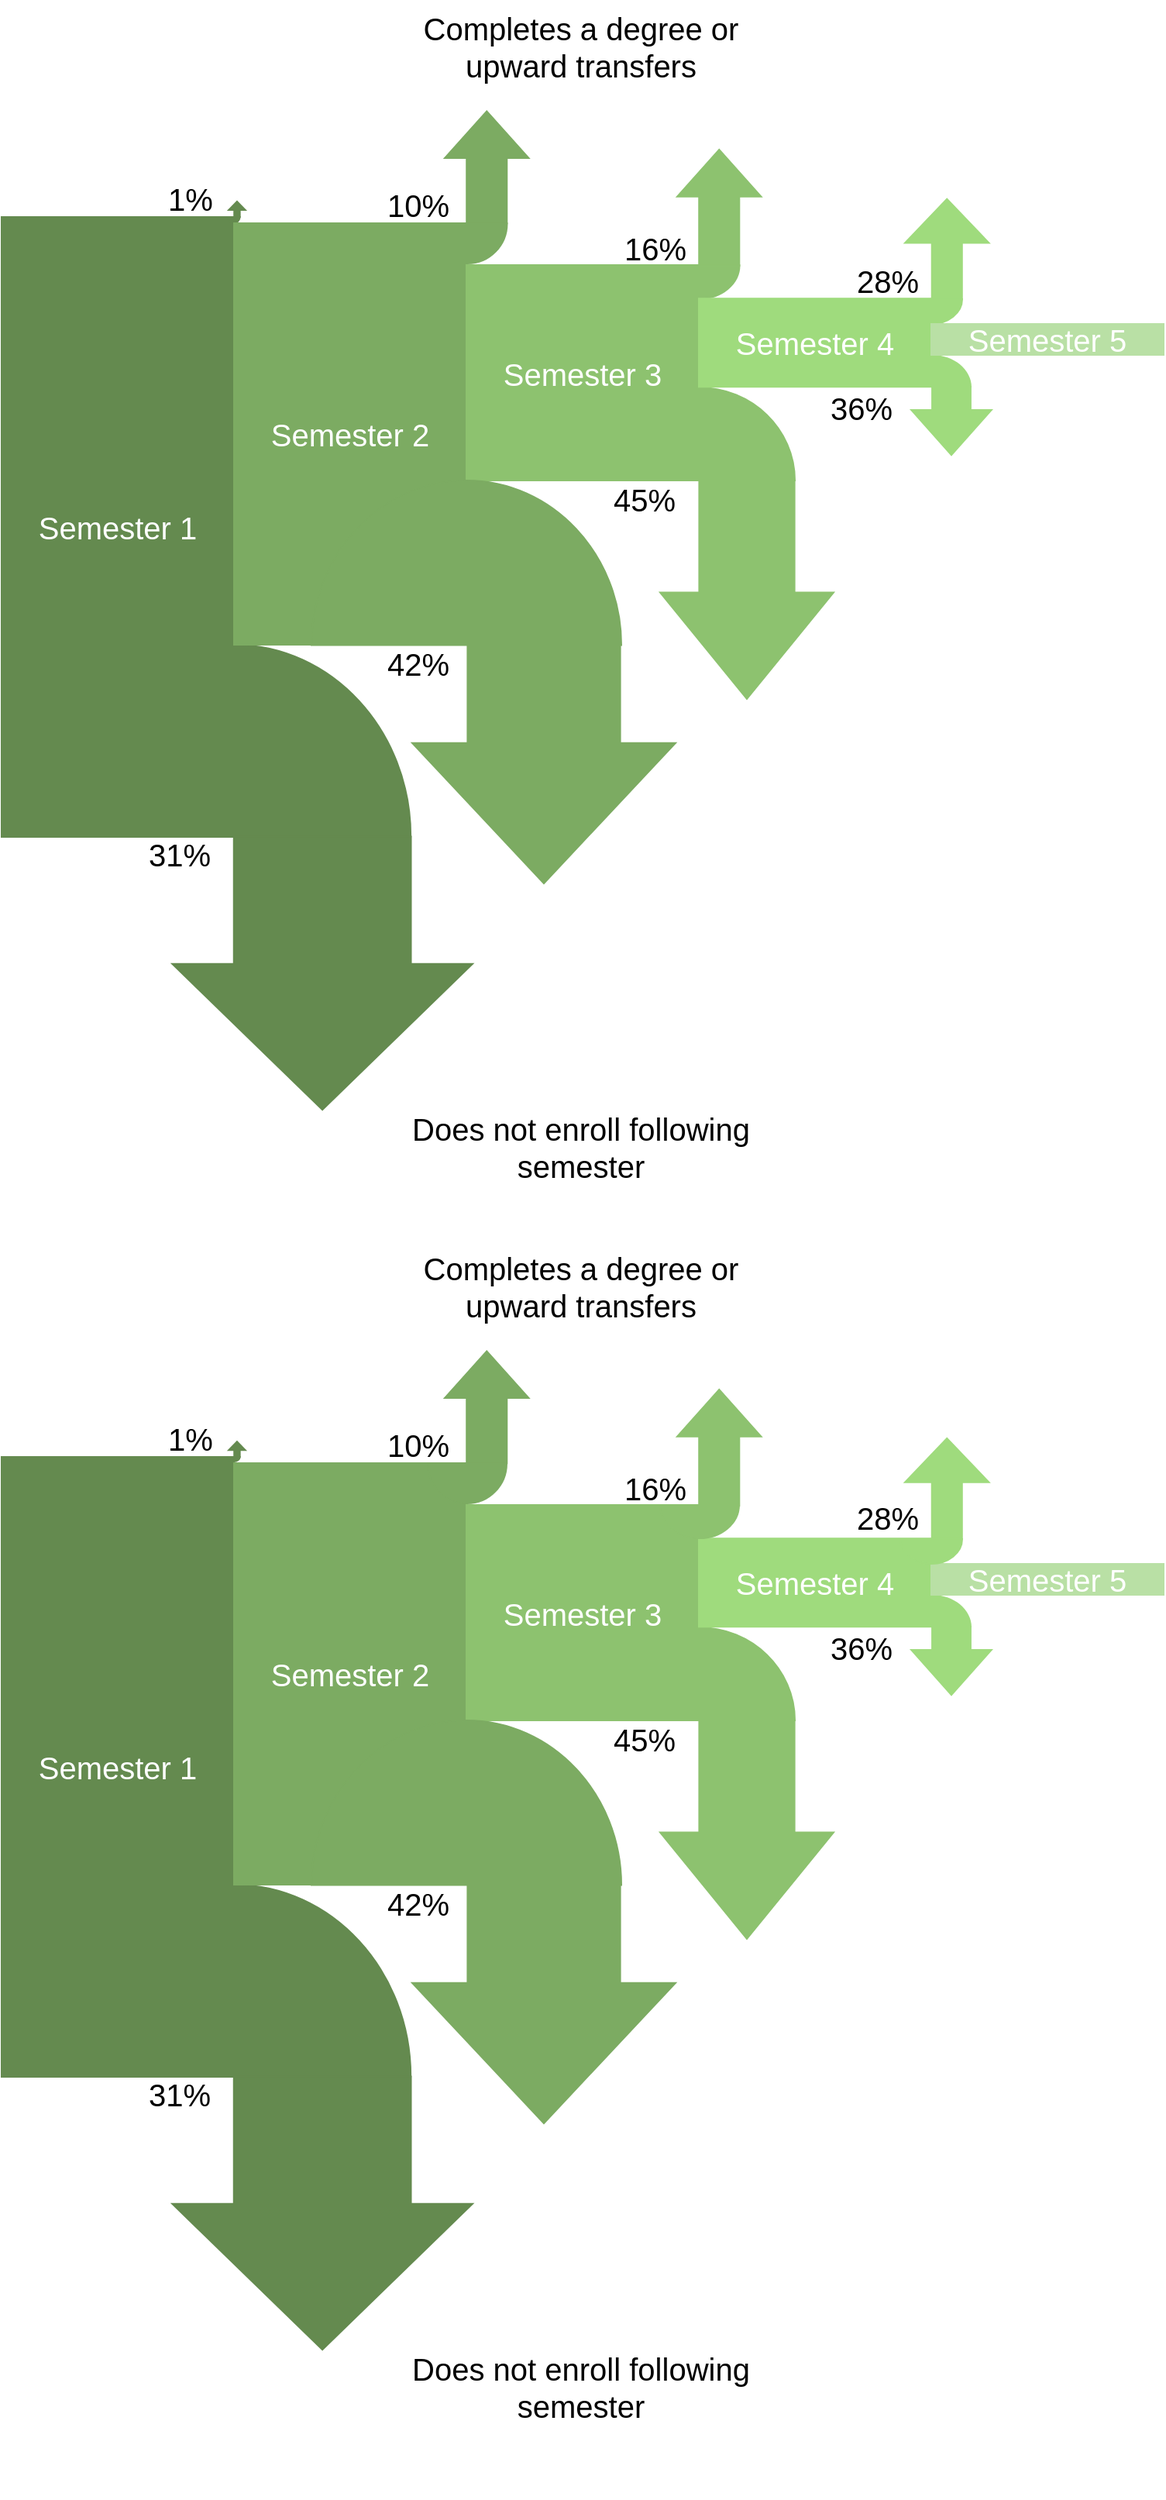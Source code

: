 <mxfile version="20.8.5" type="github">
  <diagram id="3BLNDf7WAw_VyQK-qgkP" name="Page-1">
    <mxGraphModel dx="1122" dy="1862" grid="1" gridSize="10" guides="1" tooltips="1" connect="1" arrows="1" fold="1" page="1" pageScale="1" pageWidth="850" pageHeight="1100" background="#ffffff" math="0" shadow="0">
      <root>
        <mxCell id="0" />
        <mxCell id="1" parent="0" />
        <mxCell id="eU9Ldcz-xGVGo0lGxh9K-101" value="&lt;font color=&quot;#000000&quot;&gt;1%&lt;/font&gt;" style="rounded=0;whiteSpace=wrap;html=1;labelBackgroundColor=none;fillStyle=solid;strokeColor=none;fontSize=20;fontColor=#FFFFFF;fillColor=none;gradientColor=none;container=0;" parent="1" vertex="1">
          <mxGeometry x="177.34" y="96.49" width="70" height="23.51" as="geometry" />
        </mxCell>
        <mxCell id="eU9Ldcz-xGVGo0lGxh9K-55" value="" style="verticalLabelPosition=bottom;verticalAlign=top;html=1;shape=mxgraph.basic.half_circle;flipV=1;rotation=-180;fillColor=#7CAB62;strokeColor=#7CAB62;" parent="1" vertex="1">
          <mxGeometry x="365.255" y="124.087" width="51" height="25.94" as="geometry" />
        </mxCell>
        <mxCell id="eU9Ldcz-xGVGo0lGxh9K-62" value="" style="group" parent="1" vertex="1" connectable="0">
          <mxGeometry x="660" y="120.5" width="67.26" height="68.495" as="geometry" />
        </mxCell>
        <mxCell id="eU9Ldcz-xGVGo0lGxh9K-61" value="" style="verticalLabelPosition=bottom;verticalAlign=top;html=1;shape=mxgraph.basic.half_circle;flipV=1;rotation=-180;fillColor=#9FDB7D;strokeColor=#9FDB7D;" parent="eU9Ldcz-xGVGo0lGxh9K-62" vertex="1">
          <mxGeometry x="10" y="52.495" width="40" height="16" as="geometry" />
        </mxCell>
        <mxCell id="eU9Ldcz-xGVGo0lGxh9K-59" value="" style="group;rotation=-180;flipH=1;" parent="eU9Ldcz-xGVGo0lGxh9K-62" vertex="1" connectable="0">
          <mxGeometry width="67.26" height="52.61" as="geometry" />
        </mxCell>
        <mxCell id="eU9Ldcz-xGVGo0lGxh9K-60" value="" style="html=1;shadow=0;dashed=0;align=center;verticalAlign=middle;shape=mxgraph.arrows2.arrow;dy=0.64;dx=28.37;direction=south;notch=0;rotation=-180;fillColor=#9FDB7D;strokeColor=#9FDB7D;" parent="eU9Ldcz-xGVGo0lGxh9K-59" vertex="1">
          <mxGeometry x="13" y="-12.13" width="54.26" height="64.74" as="geometry" />
        </mxCell>
        <mxCell id="eU9Ldcz-xGVGo0lGxh9K-106" value="&lt;font color=&quot;#000000&quot;&gt;28%&lt;/font&gt;" style="rounded=0;whiteSpace=wrap;html=1;labelBackgroundColor=none;fillStyle=solid;strokeColor=none;fontSize=20;fontColor=#FFFFFF;fillColor=none;gradientColor=none;" parent="eU9Ldcz-xGVGo0lGxh9K-59" vertex="1">
          <mxGeometry x="-33" y="28.6" width="70" height="23.51" as="geometry" />
        </mxCell>
        <mxCell id="eU9Ldcz-xGVGo0lGxh9K-40" value="" style="group" parent="1" vertex="1" connectable="0">
          <mxGeometry x="665" y="209" width="65.255" height="66.383" as="geometry" />
        </mxCell>
        <mxCell id="eU9Ldcz-xGVGo0lGxh9K-38" value="" style="html=1;shadow=0;dashed=0;align=center;verticalAlign=middle;shape=mxgraph.arrows2.arrow;dy=0.52;dx=30.37;direction=south;notch=0;fillColor=#9FDB7D;strokeColor=none;" parent="eU9Ldcz-xGVGo0lGxh9K-40" vertex="1">
          <mxGeometry x="11" y="20" width="54" height="45.383" as="geometry" />
        </mxCell>
        <mxCell id="eU9Ldcz-xGVGo0lGxh9K-37" value="" style="verticalLabelPosition=bottom;verticalAlign=top;html=1;shape=mxgraph.basic.half_circle;flipV=1;fillColor=#9FDB7D;strokeColor=none;" parent="eU9Ldcz-xGVGo0lGxh9K-40" vertex="1">
          <mxGeometry width="51" height="21" as="geometry" />
        </mxCell>
        <mxCell id="eU9Ldcz-xGVGo0lGxh9K-36" value="" style="group" parent="1" vertex="1" connectable="0">
          <mxGeometry x="650" y="210" width="97" height="66" as="geometry" />
        </mxCell>
        <mxCell id="eU9Ldcz-xGVGo0lGxh9K-33" value="" style="group" parent="1" vertex="1" connectable="0">
          <mxGeometry x="482" y="230" width="160" height="220" as="geometry" />
        </mxCell>
        <mxCell id="eU9Ldcz-xGVGo0lGxh9K-34" value="" style="verticalLabelPosition=bottom;verticalAlign=top;html=1;shape=mxgraph.basic.half_circle;flipV=1;fillColor=#8DC26F;strokeColor=#8DC26F;" parent="eU9Ldcz-xGVGo0lGxh9K-33" vertex="1">
          <mxGeometry x="-4" width="124" height="60" as="geometry" />
        </mxCell>
        <mxCell id="eU9Ldcz-xGVGo0lGxh9K-35" value="" style="html=1;shadow=0;dashed=0;align=center;verticalAlign=middle;shape=mxgraph.arrows2.arrow;dy=0.45;dx=68.71;direction=south;notch=0;fillColor=#8DC26F;strokeColor=#8DC26F;" parent="eU9Ldcz-xGVGo0lGxh9K-33" vertex="1">
          <mxGeometry x="33" y="60" width="112" height="141" as="geometry" />
        </mxCell>
        <mxCell id="eU9Ldcz-xGVGo0lGxh9K-109" value="&lt;font color=&quot;#000000&quot;&gt;45%&lt;/font&gt;" style="rounded=0;whiteSpace=wrap;html=1;labelBackgroundColor=none;fillStyle=solid;strokeColor=none;fontSize=20;fontColor=#FFFFFF;fillColor=none;gradientColor=none;" parent="eU9Ldcz-xGVGo0lGxh9K-33" vertex="1">
          <mxGeometry x="-12" y="60" width="70" height="23.51" as="geometry" />
        </mxCell>
        <mxCell id="eU9Ldcz-xGVGo0lGxh9K-30" value="" style="group" parent="1" vertex="1" connectable="0">
          <mxGeometry x="126" y="396" width="274" height="396" as="geometry" />
        </mxCell>
        <mxCell id="eU9Ldcz-xGVGo0lGxh9K-31" value="" style="verticalLabelPosition=bottom;verticalAlign=top;html=1;shape=mxgraph.basic.half_circle;flipV=1;fillColor=#648A4F;strokeColor=#648A4F;" parent="eU9Ldcz-xGVGo0lGxh9K-30" vertex="1">
          <mxGeometry width="228.085" height="123.707" as="geometry" />
        </mxCell>
        <mxCell id="eU9Ldcz-xGVGo0lGxh9K-32" value="" style="html=1;shadow=0;dashed=0;align=center;verticalAlign=middle;shape=mxgraph.arrows2.arrow;dy=0.41;dx=94.12;direction=south;notch=0;fillColor=#648A4F;strokeColor=#648A4F;" parent="eU9Ldcz-xGVGo0lGxh9K-30" vertex="1">
          <mxGeometry x="74.13" y="123.7" width="193.87" height="176.3" as="geometry" />
        </mxCell>
        <mxCell id="eU9Ldcz-xGVGo0lGxh9K-107" value="&lt;font color=&quot;#000000&quot;&gt;31%&lt;/font&gt;" style="rounded=0;whiteSpace=wrap;html=1;labelBackgroundColor=none;fillStyle=solid;strokeColor=none;fontSize=20;fontColor=#FFFFFF;fillColor=none;gradientColor=none;" parent="eU9Ldcz-xGVGo0lGxh9K-30" vertex="1">
          <mxGeometry x="44" y="123.7" width="70" height="23.51" as="geometry" />
        </mxCell>
        <mxCell id="eU9Ldcz-xGVGo0lGxh9K-108" value="&lt;font color=&quot;#000000&quot;&gt;42%&lt;/font&gt;" style="rounded=0;whiteSpace=wrap;html=1;labelBackgroundColor=none;fillStyle=solid;strokeColor=none;fontSize=20;fontColor=#FFFFFF;fillColor=none;gradientColor=none;" parent="eU9Ldcz-xGVGo0lGxh9K-30" vertex="1">
          <mxGeometry x="198" width="70" height="23.51" as="geometry" />
        </mxCell>
        <mxCell id="eU9Ldcz-xGVGo0lGxh9K-87" value="" style="html=1;shadow=0;dashed=0;align=center;verticalAlign=middle;shape=mxgraph.arrows2.arrow;dy=0.52;dx=30.37;direction=south;notch=0;rotation=-180;fillColor=#7CAB62;strokeColor=#7CAB62;" parent="1" vertex="1">
          <mxGeometry x="376" y="51.69" width="54.26" height="72.4" as="geometry" />
        </mxCell>
        <mxCell id="eU9Ldcz-xGVGo0lGxh9K-57" value="" style="html=1;shadow=0;dashed=0;align=center;verticalAlign=middle;shape=mxgraph.arrows2.arrow;dy=0.52;dx=30.37;direction=south;notch=0;rotation=-180;fillColor=#8DC26F;strokeColor=#8DC26F;" parent="1" vertex="1">
          <mxGeometry x="526" y="76.49" width="54.26" height="75" as="geometry" />
        </mxCell>
        <mxCell id="eU9Ldcz-xGVGo0lGxh9K-58" value="" style="verticalLabelPosition=bottom;verticalAlign=top;html=1;shape=mxgraph.basic.half_circle;flipV=1;rotation=-180;fillColor=#8DC26F;strokeColor=#8DC26F;" parent="1" vertex="1">
          <mxGeometry x="515.255" y="151.096" width="51" height="21.512" as="geometry" />
        </mxCell>
        <mxCell id="eU9Ldcz-xGVGo0lGxh9K-93" value="&lt;font style=&quot;font-size: 20px;&quot; color=&quot;#ffffff&quot;&gt;Semester 1&lt;/font&gt;" style="rounded=0;whiteSpace=wrap;html=1;labelBackgroundColor=none;fillStyle=solid;strokeColor=#648A4F;fillColor=#648A4F;gradientColor=none;" parent="1" vertex="1">
          <mxGeometry x="90" y="120" width="150" height="400" as="geometry" />
        </mxCell>
        <mxCell id="eU9Ldcz-xGVGo0lGxh9K-51" value="" style="shape=singleArrow;direction=south;whiteSpace=wrap;html=1;arrowWidth=0.344;arrowSize=0.55;rotation=-180;fillColor=#648A4F;strokeColor=#648A4F;" parent="1" vertex="1">
          <mxGeometry x="236.59" y="110" width="10.75" height="10" as="geometry" />
        </mxCell>
        <mxCell id="eU9Ldcz-xGVGo0lGxh9K-50" value="" style="verticalLabelPosition=bottom;verticalAlign=top;html=1;shape=mxgraph.basic.half_circle;flipV=1;rotation=-180;fillColor=#648A4F;strokeColor=#648A4F;" parent="1" vertex="1">
          <mxGeometry x="236" y="120" width="7.815" height="4" as="geometry" />
        </mxCell>
        <mxCell id="eU9Ldcz-xGVGo0lGxh9K-94" value="&lt;font style=&quot;font-size: 20px;&quot; color=&quot;#ffffff&quot;&gt;Semester 2&lt;/font&gt;" style="rounded=0;whiteSpace=wrap;html=1;labelBackgroundColor=none;fillStyle=solid;strokeColor=#7CAB62;fillColor=#7CAB62;gradientColor=none;" parent="1" vertex="1">
          <mxGeometry x="240" y="124" width="150" height="272" as="geometry" />
        </mxCell>
        <mxCell id="eU9Ldcz-xGVGo0lGxh9K-95" value="&lt;font style=&quot;font-size: 20px;&quot; color=&quot;#ffffff&quot;&gt;Semester 3&lt;/font&gt;" style="rounded=0;whiteSpace=wrap;html=1;labelBackgroundColor=none;fillStyle=solid;strokeColor=#8DC26F;fillColor=#8DC26F;gradientColor=none;" parent="1" vertex="1">
          <mxGeometry x="390" y="151" width="150" height="139" as="geometry" />
        </mxCell>
        <mxCell id="eU9Ldcz-xGVGo0lGxh9K-24" value="" style="verticalLabelPosition=bottom;verticalAlign=top;html=1;shape=mxgraph.basic.half_circle;flipV=1;strokeColor=#7CAB62;fillColor=#7CAB62;" parent="1" vertex="1">
          <mxGeometry x="290" y="290" width="200" height="106.22" as="geometry" />
        </mxCell>
        <mxCell id="eU9Ldcz-xGVGo0lGxh9K-25" value="" style="html=1;shadow=0;dashed=0;align=center;verticalAlign=middle;shape=mxgraph.arrows2.arrow;dy=0.42;dx=90.63;direction=south;notch=0;strokeColor=#7CAB62;fillColor=#7CAB62;" parent="1" vertex="1">
          <mxGeometry x="355" y="396.22" width="170" height="153.78" as="geometry" />
        </mxCell>
        <mxCell id="eU9Ldcz-xGVGo0lGxh9K-96" value="&lt;font style=&quot;font-size: 20px;&quot; color=&quot;#ffffff&quot;&gt;Semester 4&lt;/font&gt;" style="rounded=0;whiteSpace=wrap;html=1;labelBackgroundColor=none;fillStyle=solid;strokeColor=#9FDB7D;fillColor=#9FDB7D;gradientColor=none;" parent="1" vertex="1">
          <mxGeometry x="540" y="172.61" width="150" height="57" as="geometry" />
        </mxCell>
        <mxCell id="eU9Ldcz-xGVGo0lGxh9K-97" value="&lt;font style=&quot;font-size: 20px;&quot; color=&quot;#ffffff&quot;&gt;Semester 5&lt;/font&gt;" style="rounded=0;whiteSpace=wrap;html=1;labelBackgroundColor=none;fillStyle=solid;strokeColor=#B9E0A5;fillColor=#B9E0A5;gradientColor=none;" parent="1" vertex="1">
          <mxGeometry x="690" y="189" width="150" height="20" as="geometry" />
        </mxCell>
        <mxCell id="eU9Ldcz-xGVGo0lGxh9K-99" value="&lt;font color=&quot;#000000&quot;&gt;Does not enroll following semester&lt;/font&gt;" style="rounded=0;whiteSpace=wrap;html=1;labelBackgroundColor=none;fillStyle=solid;strokeColor=none;fontSize=20;fontColor=#FFFFFF;fillColor=none;gradientColor=none;" parent="1" vertex="1">
          <mxGeometry x="346.52" y="690" width="233.74" height="60" as="geometry" />
        </mxCell>
        <mxCell id="eU9Ldcz-xGVGo0lGxh9K-100" value="&lt;font color=&quot;#000000&quot;&gt;Completes a degree or upward transfers&lt;/font&gt;" style="rounded=0;whiteSpace=wrap;html=1;labelBackgroundColor=none;fillStyle=solid;strokeColor=none;fontSize=20;fontColor=#FFFFFF;fillColor=none;gradientColor=none;" parent="1" vertex="1">
          <mxGeometry x="346.52" y="-20" width="233.74" height="60" as="geometry" />
        </mxCell>
        <mxCell id="eU9Ldcz-xGVGo0lGxh9K-102" value="&lt;font color=&quot;#000000&quot;&gt;10%&lt;/font&gt;" style="rounded=0;whiteSpace=wrap;html=1;labelBackgroundColor=none;fillStyle=solid;strokeColor=none;fontSize=20;fontColor=#FFFFFF;fillColor=none;gradientColor=none;" parent="1" vertex="1">
          <mxGeometry x="324" y="100.49" width="70" height="23.51" as="geometry" />
        </mxCell>
        <mxCell id="eU9Ldcz-xGVGo0lGxh9K-103" value="&lt;font color=&quot;#000000&quot;&gt;16%&lt;/font&gt;" style="rounded=0;whiteSpace=wrap;html=1;labelBackgroundColor=none;fillStyle=solid;strokeColor=none;fontSize=20;fontColor=#FFFFFF;fillColor=none;gradientColor=none;" parent="1" vertex="1">
          <mxGeometry x="477" y="127.98" width="70" height="23.51" as="geometry" />
        </mxCell>
        <mxCell id="eU9Ldcz-xGVGo0lGxh9K-110" value="&lt;font color=&quot;#000000&quot;&gt;36%&lt;/font&gt;" style="rounded=0;whiteSpace=wrap;html=1;labelBackgroundColor=none;fillStyle=solid;strokeColor=none;fontSize=20;fontColor=#FFFFFF;fillColor=none;gradientColor=none;" parent="1" vertex="1">
          <mxGeometry x="610" y="231.25" width="70" height="23.51" as="geometry" />
        </mxCell>
        <mxCell id="fxDB6JZg9kAw3pCAnRjl-29" value="" style="group" vertex="1" connectable="0" parent="1">
          <mxGeometry x="90" y="780" width="750" height="812" as="geometry" />
        </mxCell>
        <mxCell id="fxDB6JZg9kAw3pCAnRjl-3" value="" style="group" vertex="1" connectable="0" parent="fxDB6JZg9kAw3pCAnRjl-29">
          <mxGeometry x="575" y="229" width="65.255" height="66.383" as="geometry" />
        </mxCell>
        <mxCell id="fxDB6JZg9kAw3pCAnRjl-4" value="" style="html=1;shadow=0;dashed=0;align=center;verticalAlign=middle;shape=mxgraph.arrows2.arrow;dy=0.52;dx=30.37;direction=south;notch=0;fillColor=#9FDB7D;strokeColor=none;" vertex="1" parent="fxDB6JZg9kAw3pCAnRjl-3">
          <mxGeometry x="11" y="20" width="54" height="45.383" as="geometry" />
        </mxCell>
        <mxCell id="fxDB6JZg9kAw3pCAnRjl-5" value="" style="verticalLabelPosition=bottom;verticalAlign=top;html=1;shape=mxgraph.basic.half_circle;flipV=1;fillColor=#9FDB7D;strokeColor=none;" vertex="1" parent="fxDB6JZg9kAw3pCAnRjl-3">
          <mxGeometry width="51" height="21" as="geometry" />
        </mxCell>
        <mxCell id="fxDB6JZg9kAw3pCAnRjl-6" value="" style="verticalLabelPosition=bottom;verticalAlign=top;html=1;shape=mxgraph.basic.half_circle;flipV=1;fillColor=#8DC26F;strokeColor=#8DC26F;" vertex="1" parent="fxDB6JZg9kAw3pCAnRjl-29">
          <mxGeometry x="388" y="250" width="124" height="60" as="geometry" />
        </mxCell>
        <mxCell id="fxDB6JZg9kAw3pCAnRjl-7" value="" style="html=1;shadow=0;dashed=0;align=center;verticalAlign=middle;shape=mxgraph.arrows2.arrow;dy=0.45;dx=68.71;direction=south;notch=0;fillColor=#8DC26F;strokeColor=#8DC26F;" vertex="1" parent="fxDB6JZg9kAw3pCAnRjl-29">
          <mxGeometry x="425" y="310" width="112" height="141" as="geometry" />
        </mxCell>
        <mxCell id="fxDB6JZg9kAw3pCAnRjl-8" value="&lt;font color=&quot;#000000&quot;&gt;45%&lt;/font&gt;" style="rounded=0;whiteSpace=wrap;html=1;labelBackgroundColor=none;fillStyle=solid;strokeColor=none;fontSize=20;fontColor=#FFFFFF;fillColor=none;gradientColor=none;" vertex="1" parent="fxDB6JZg9kAw3pCAnRjl-29">
          <mxGeometry x="380" y="310" width="70" height="23.51" as="geometry" />
        </mxCell>
        <mxCell id="fxDB6JZg9kAw3pCAnRjl-9" value="" style="group" vertex="1" connectable="0" parent="fxDB6JZg9kAw3pCAnRjl-29">
          <mxGeometry x="36" y="416" width="274" height="396" as="geometry" />
        </mxCell>
        <mxCell id="fxDB6JZg9kAw3pCAnRjl-10" value="" style="verticalLabelPosition=bottom;verticalAlign=top;html=1;shape=mxgraph.basic.half_circle;flipV=1;fillColor=#648A4F;strokeColor=#648A4F;" vertex="1" parent="fxDB6JZg9kAw3pCAnRjl-9">
          <mxGeometry width="228.085" height="123.707" as="geometry" />
        </mxCell>
        <mxCell id="fxDB6JZg9kAw3pCAnRjl-11" value="" style="html=1;shadow=0;dashed=0;align=center;verticalAlign=middle;shape=mxgraph.arrows2.arrow;dy=0.41;dx=94.12;direction=south;notch=0;fillColor=#648A4F;strokeColor=#648A4F;" vertex="1" parent="fxDB6JZg9kAw3pCAnRjl-9">
          <mxGeometry x="74.13" y="123.7" width="193.87" height="176.3" as="geometry" />
        </mxCell>
        <mxCell id="fxDB6JZg9kAw3pCAnRjl-12" value="&lt;font color=&quot;#000000&quot;&gt;31%&lt;/font&gt;" style="rounded=0;whiteSpace=wrap;html=1;labelBackgroundColor=none;fillStyle=solid;strokeColor=none;fontSize=20;fontColor=#FFFFFF;fillColor=none;gradientColor=none;" vertex="1" parent="fxDB6JZg9kAw3pCAnRjl-9">
          <mxGeometry x="44" y="123.7" width="70" height="23.51" as="geometry" />
        </mxCell>
        <mxCell id="fxDB6JZg9kAw3pCAnRjl-13" value="&lt;font color=&quot;#000000&quot;&gt;42%&lt;/font&gt;" style="rounded=0;whiteSpace=wrap;html=1;labelBackgroundColor=none;fillStyle=solid;strokeColor=none;fontSize=20;fontColor=#FFFFFF;fillColor=none;gradientColor=none;" vertex="1" parent="fxDB6JZg9kAw3pCAnRjl-9">
          <mxGeometry x="198" width="70" height="23.51" as="geometry" />
        </mxCell>
        <mxCell id="fxDB6JZg9kAw3pCAnRjl-14" value="" style="html=1;shadow=0;dashed=0;align=center;verticalAlign=middle;shape=mxgraph.arrows2.arrow;dy=0.52;dx=30.37;direction=south;notch=0;rotation=-180;fillColor=#7CAB62;strokeColor=#7CAB62;" vertex="1" parent="fxDB6JZg9kAw3pCAnRjl-29">
          <mxGeometry x="286" y="71.69" width="54.26" height="72.4" as="geometry" />
        </mxCell>
        <mxCell id="fxDB6JZg9kAw3pCAnRjl-15" value="" style="html=1;shadow=0;dashed=0;align=center;verticalAlign=middle;shape=mxgraph.arrows2.arrow;dy=0.52;dx=30.37;direction=south;notch=0;rotation=-180;fillColor=#8DC26F;strokeColor=#8DC26F;" vertex="1" parent="fxDB6JZg9kAw3pCAnRjl-29">
          <mxGeometry x="436" y="96.49" width="54.26" height="75" as="geometry" />
        </mxCell>
        <mxCell id="fxDB6JZg9kAw3pCAnRjl-16" value="&lt;font style=&quot;font-size: 20px;&quot; color=&quot;#ffffff&quot;&gt;Semester 1&lt;/font&gt;" style="rounded=0;whiteSpace=wrap;html=1;labelBackgroundColor=none;fillStyle=solid;strokeColor=#648A4F;fillColor=#648A4F;gradientColor=none;" vertex="1" parent="fxDB6JZg9kAw3pCAnRjl-29">
          <mxGeometry y="140" width="150" height="400" as="geometry" />
        </mxCell>
        <mxCell id="fxDB6JZg9kAw3pCAnRjl-17" value="&lt;font style=&quot;font-size: 20px;&quot; color=&quot;#ffffff&quot;&gt;Semester 2&lt;/font&gt;" style="rounded=0;whiteSpace=wrap;html=1;labelBackgroundColor=none;fillStyle=solid;strokeColor=#7CAB62;fillColor=#7CAB62;gradientColor=none;" vertex="1" parent="fxDB6JZg9kAw3pCAnRjl-29">
          <mxGeometry x="150" y="144" width="150" height="272" as="geometry" />
        </mxCell>
        <mxCell id="fxDB6JZg9kAw3pCAnRjl-18" value="&lt;font style=&quot;font-size: 20px;&quot; color=&quot;#ffffff&quot;&gt;Semester 3&lt;/font&gt;" style="rounded=0;whiteSpace=wrap;html=1;labelBackgroundColor=none;fillStyle=solid;strokeColor=#8DC26F;fillColor=#8DC26F;gradientColor=none;" vertex="1" parent="fxDB6JZg9kAw3pCAnRjl-29">
          <mxGeometry x="300" y="171" width="150" height="139" as="geometry" />
        </mxCell>
        <mxCell id="fxDB6JZg9kAw3pCAnRjl-19" value="" style="verticalLabelPosition=bottom;verticalAlign=top;html=1;shape=mxgraph.basic.half_circle;flipV=1;strokeColor=#7CAB62;fillColor=#7CAB62;" vertex="1" parent="fxDB6JZg9kAw3pCAnRjl-29">
          <mxGeometry x="200" y="310" width="200" height="106.22" as="geometry" />
        </mxCell>
        <mxCell id="fxDB6JZg9kAw3pCAnRjl-20" value="" style="html=1;shadow=0;dashed=0;align=center;verticalAlign=middle;shape=mxgraph.arrows2.arrow;dy=0.42;dx=90.63;direction=south;notch=0;strokeColor=#7CAB62;fillColor=#7CAB62;" vertex="1" parent="fxDB6JZg9kAw3pCAnRjl-29">
          <mxGeometry x="265" y="416.22" width="170" height="153.78" as="geometry" />
        </mxCell>
        <mxCell id="fxDB6JZg9kAw3pCAnRjl-21" value="&lt;font style=&quot;font-size: 20px;&quot; color=&quot;#ffffff&quot;&gt;Semester 4&lt;/font&gt;" style="rounded=0;whiteSpace=wrap;html=1;labelBackgroundColor=none;fillStyle=solid;strokeColor=#9FDB7D;fillColor=#9FDB7D;gradientColor=none;" vertex="1" parent="fxDB6JZg9kAw3pCAnRjl-29">
          <mxGeometry x="450" y="192.61" width="150" height="57" as="geometry" />
        </mxCell>
        <mxCell id="fxDB6JZg9kAw3pCAnRjl-22" value="&lt;font style=&quot;font-size: 20px;&quot; color=&quot;#ffffff&quot;&gt;Semester 5&lt;/font&gt;" style="rounded=0;whiteSpace=wrap;html=1;labelBackgroundColor=none;fillStyle=solid;strokeColor=#B9E0A5;fillColor=#B9E0A5;gradientColor=none;" vertex="1" parent="fxDB6JZg9kAw3pCAnRjl-29">
          <mxGeometry x="600" y="209" width="150" height="20" as="geometry" />
        </mxCell>
        <mxCell id="fxDB6JZg9kAw3pCAnRjl-23" value="&lt;font color=&quot;#000000&quot;&gt;Does not enroll following semester&lt;/font&gt;" style="rounded=0;whiteSpace=wrap;html=1;labelBackgroundColor=none;fillStyle=solid;strokeColor=none;fontSize=20;fontColor=#FFFFFF;fillColor=none;gradientColor=none;" vertex="1" parent="fxDB6JZg9kAw3pCAnRjl-29">
          <mxGeometry x="256.52" y="710" width="233.74" height="60" as="geometry" />
        </mxCell>
        <mxCell id="fxDB6JZg9kAw3pCAnRjl-24" value="&lt;font color=&quot;#000000&quot;&gt;Completes a degree or upward transfers&lt;/font&gt;" style="rounded=0;whiteSpace=wrap;html=1;labelBackgroundColor=none;fillStyle=solid;strokeColor=none;fontSize=20;fontColor=#FFFFFF;fillColor=none;gradientColor=none;" vertex="1" parent="fxDB6JZg9kAw3pCAnRjl-29">
          <mxGeometry x="256.52" width="233.74" height="60" as="geometry" />
        </mxCell>
        <mxCell id="fxDB6JZg9kAw3pCAnRjl-25" value="&lt;font color=&quot;#000000&quot;&gt;1%&lt;/font&gt;" style="rounded=0;whiteSpace=wrap;html=1;labelBackgroundColor=none;fillStyle=solid;strokeColor=none;fontSize=20;fontColor=#FFFFFF;fillColor=none;gradientColor=none;" vertex="1" parent="fxDB6JZg9kAw3pCAnRjl-29">
          <mxGeometry x="87.34" y="116.49" width="70" height="23.51" as="geometry" />
        </mxCell>
        <mxCell id="fxDB6JZg9kAw3pCAnRjl-26" value="&lt;font color=&quot;#000000&quot;&gt;10%&lt;/font&gt;" style="rounded=0;whiteSpace=wrap;html=1;labelBackgroundColor=none;fillStyle=solid;strokeColor=none;fontSize=20;fontColor=#FFFFFF;fillColor=none;gradientColor=none;" vertex="1" parent="fxDB6JZg9kAw3pCAnRjl-29">
          <mxGeometry x="234" y="120.49" width="70" height="23.51" as="geometry" />
        </mxCell>
        <mxCell id="fxDB6JZg9kAw3pCAnRjl-27" value="&lt;font color=&quot;#000000&quot;&gt;16%&lt;/font&gt;" style="rounded=0;whiteSpace=wrap;html=1;labelBackgroundColor=none;fillStyle=solid;strokeColor=none;fontSize=20;fontColor=#FFFFFF;fillColor=none;gradientColor=none;" vertex="1" parent="fxDB6JZg9kAw3pCAnRjl-29">
          <mxGeometry x="387" y="147.98" width="70" height="23.51" as="geometry" />
        </mxCell>
        <mxCell id="fxDB6JZg9kAw3pCAnRjl-28" value="&lt;font color=&quot;#000000&quot;&gt;36%&lt;/font&gt;" style="rounded=0;whiteSpace=wrap;html=1;labelBackgroundColor=none;fillStyle=solid;strokeColor=none;fontSize=20;fontColor=#FFFFFF;fillColor=none;gradientColor=none;" vertex="1" parent="fxDB6JZg9kAw3pCAnRjl-29">
          <mxGeometry x="520" y="251.25" width="70" height="23.51" as="geometry" />
        </mxCell>
        <mxCell id="fxDB6JZg9kAw3pCAnRjl-30" value="" style="verticalLabelPosition=bottom;verticalAlign=top;html=1;shape=mxgraph.basic.half_circle;flipV=1;rotation=-180;fillColor=#7CAB62;strokeColor=#7CAB62;" vertex="1" parent="fxDB6JZg9kAw3pCAnRjl-29">
          <mxGeometry x="275" y="144.087" width="51" height="25.94" as="geometry" />
        </mxCell>
        <mxCell id="fxDB6JZg9kAw3pCAnRjl-31" value="" style="verticalLabelPosition=bottom;verticalAlign=top;html=1;shape=mxgraph.basic.half_circle;flipV=1;rotation=-180;fillColor=#8DC26F;strokeColor=#8DC26F;" vertex="1" parent="fxDB6JZg9kAw3pCAnRjl-29">
          <mxGeometry x="424.995" y="171" width="51" height="21.512" as="geometry" />
        </mxCell>
        <mxCell id="fxDB6JZg9kAw3pCAnRjl-39" value="" style="group" vertex="1" connectable="0" parent="fxDB6JZg9kAw3pCAnRjl-29">
          <mxGeometry x="570" y="139" width="67.26" height="68.495" as="geometry" />
        </mxCell>
        <mxCell id="fxDB6JZg9kAw3pCAnRjl-40" value="" style="verticalLabelPosition=bottom;verticalAlign=top;html=1;shape=mxgraph.basic.half_circle;flipV=1;rotation=-180;fillColor=#9FDB7D;strokeColor=#9FDB7D;" vertex="1" parent="fxDB6JZg9kAw3pCAnRjl-39">
          <mxGeometry x="10" y="54" width="40" height="16" as="geometry" />
        </mxCell>
        <mxCell id="fxDB6JZg9kAw3pCAnRjl-41" value="" style="group;rotation=-180;flipH=1;" vertex="1" connectable="0" parent="fxDB6JZg9kAw3pCAnRjl-39">
          <mxGeometry width="67.26" height="52.61" as="geometry" />
        </mxCell>
        <mxCell id="fxDB6JZg9kAw3pCAnRjl-42" value="" style="html=1;shadow=0;dashed=0;align=center;verticalAlign=middle;shape=mxgraph.arrows2.arrow;dy=0.64;dx=28.37;direction=south;notch=0;rotation=-180;fillColor=#9FDB7D;strokeColor=#9FDB7D;" vertex="1" parent="fxDB6JZg9kAw3pCAnRjl-41">
          <mxGeometry x="13" y="-11" width="54.26" height="64.74" as="geometry" />
        </mxCell>
        <mxCell id="fxDB6JZg9kAw3pCAnRjl-43" value="&lt;font color=&quot;#000000&quot;&gt;28%&lt;/font&gt;" style="rounded=0;whiteSpace=wrap;html=1;labelBackgroundColor=none;fillStyle=solid;strokeColor=none;fontSize=20;fontColor=#FFFFFF;fillColor=none;gradientColor=none;" vertex="1" parent="fxDB6JZg9kAw3pCAnRjl-41">
          <mxGeometry x="-33" y="28.6" width="70" height="23.51" as="geometry" />
        </mxCell>
        <mxCell id="fxDB6JZg9kAw3pCAnRjl-46" value="" style="shape=singleArrow;direction=south;whiteSpace=wrap;html=1;arrowWidth=0.344;arrowSize=0.55;rotation=-180;fillColor=#648A4F;strokeColor=#648A4F;" vertex="1" parent="fxDB6JZg9kAw3pCAnRjl-29">
          <mxGeometry x="146.59" y="130.09" width="10.75" height="10" as="geometry" />
        </mxCell>
        <mxCell id="fxDB6JZg9kAw3pCAnRjl-47" value="" style="verticalLabelPosition=bottom;verticalAlign=top;html=1;shape=mxgraph.basic.half_circle;flipV=1;rotation=-180;fillColor=#648A4F;strokeColor=#648A4F;" vertex="1" parent="fxDB6JZg9kAw3pCAnRjl-29">
          <mxGeometry x="146" y="140" width="7.815" height="3" as="geometry" />
        </mxCell>
      </root>
    </mxGraphModel>
  </diagram>
</mxfile>
